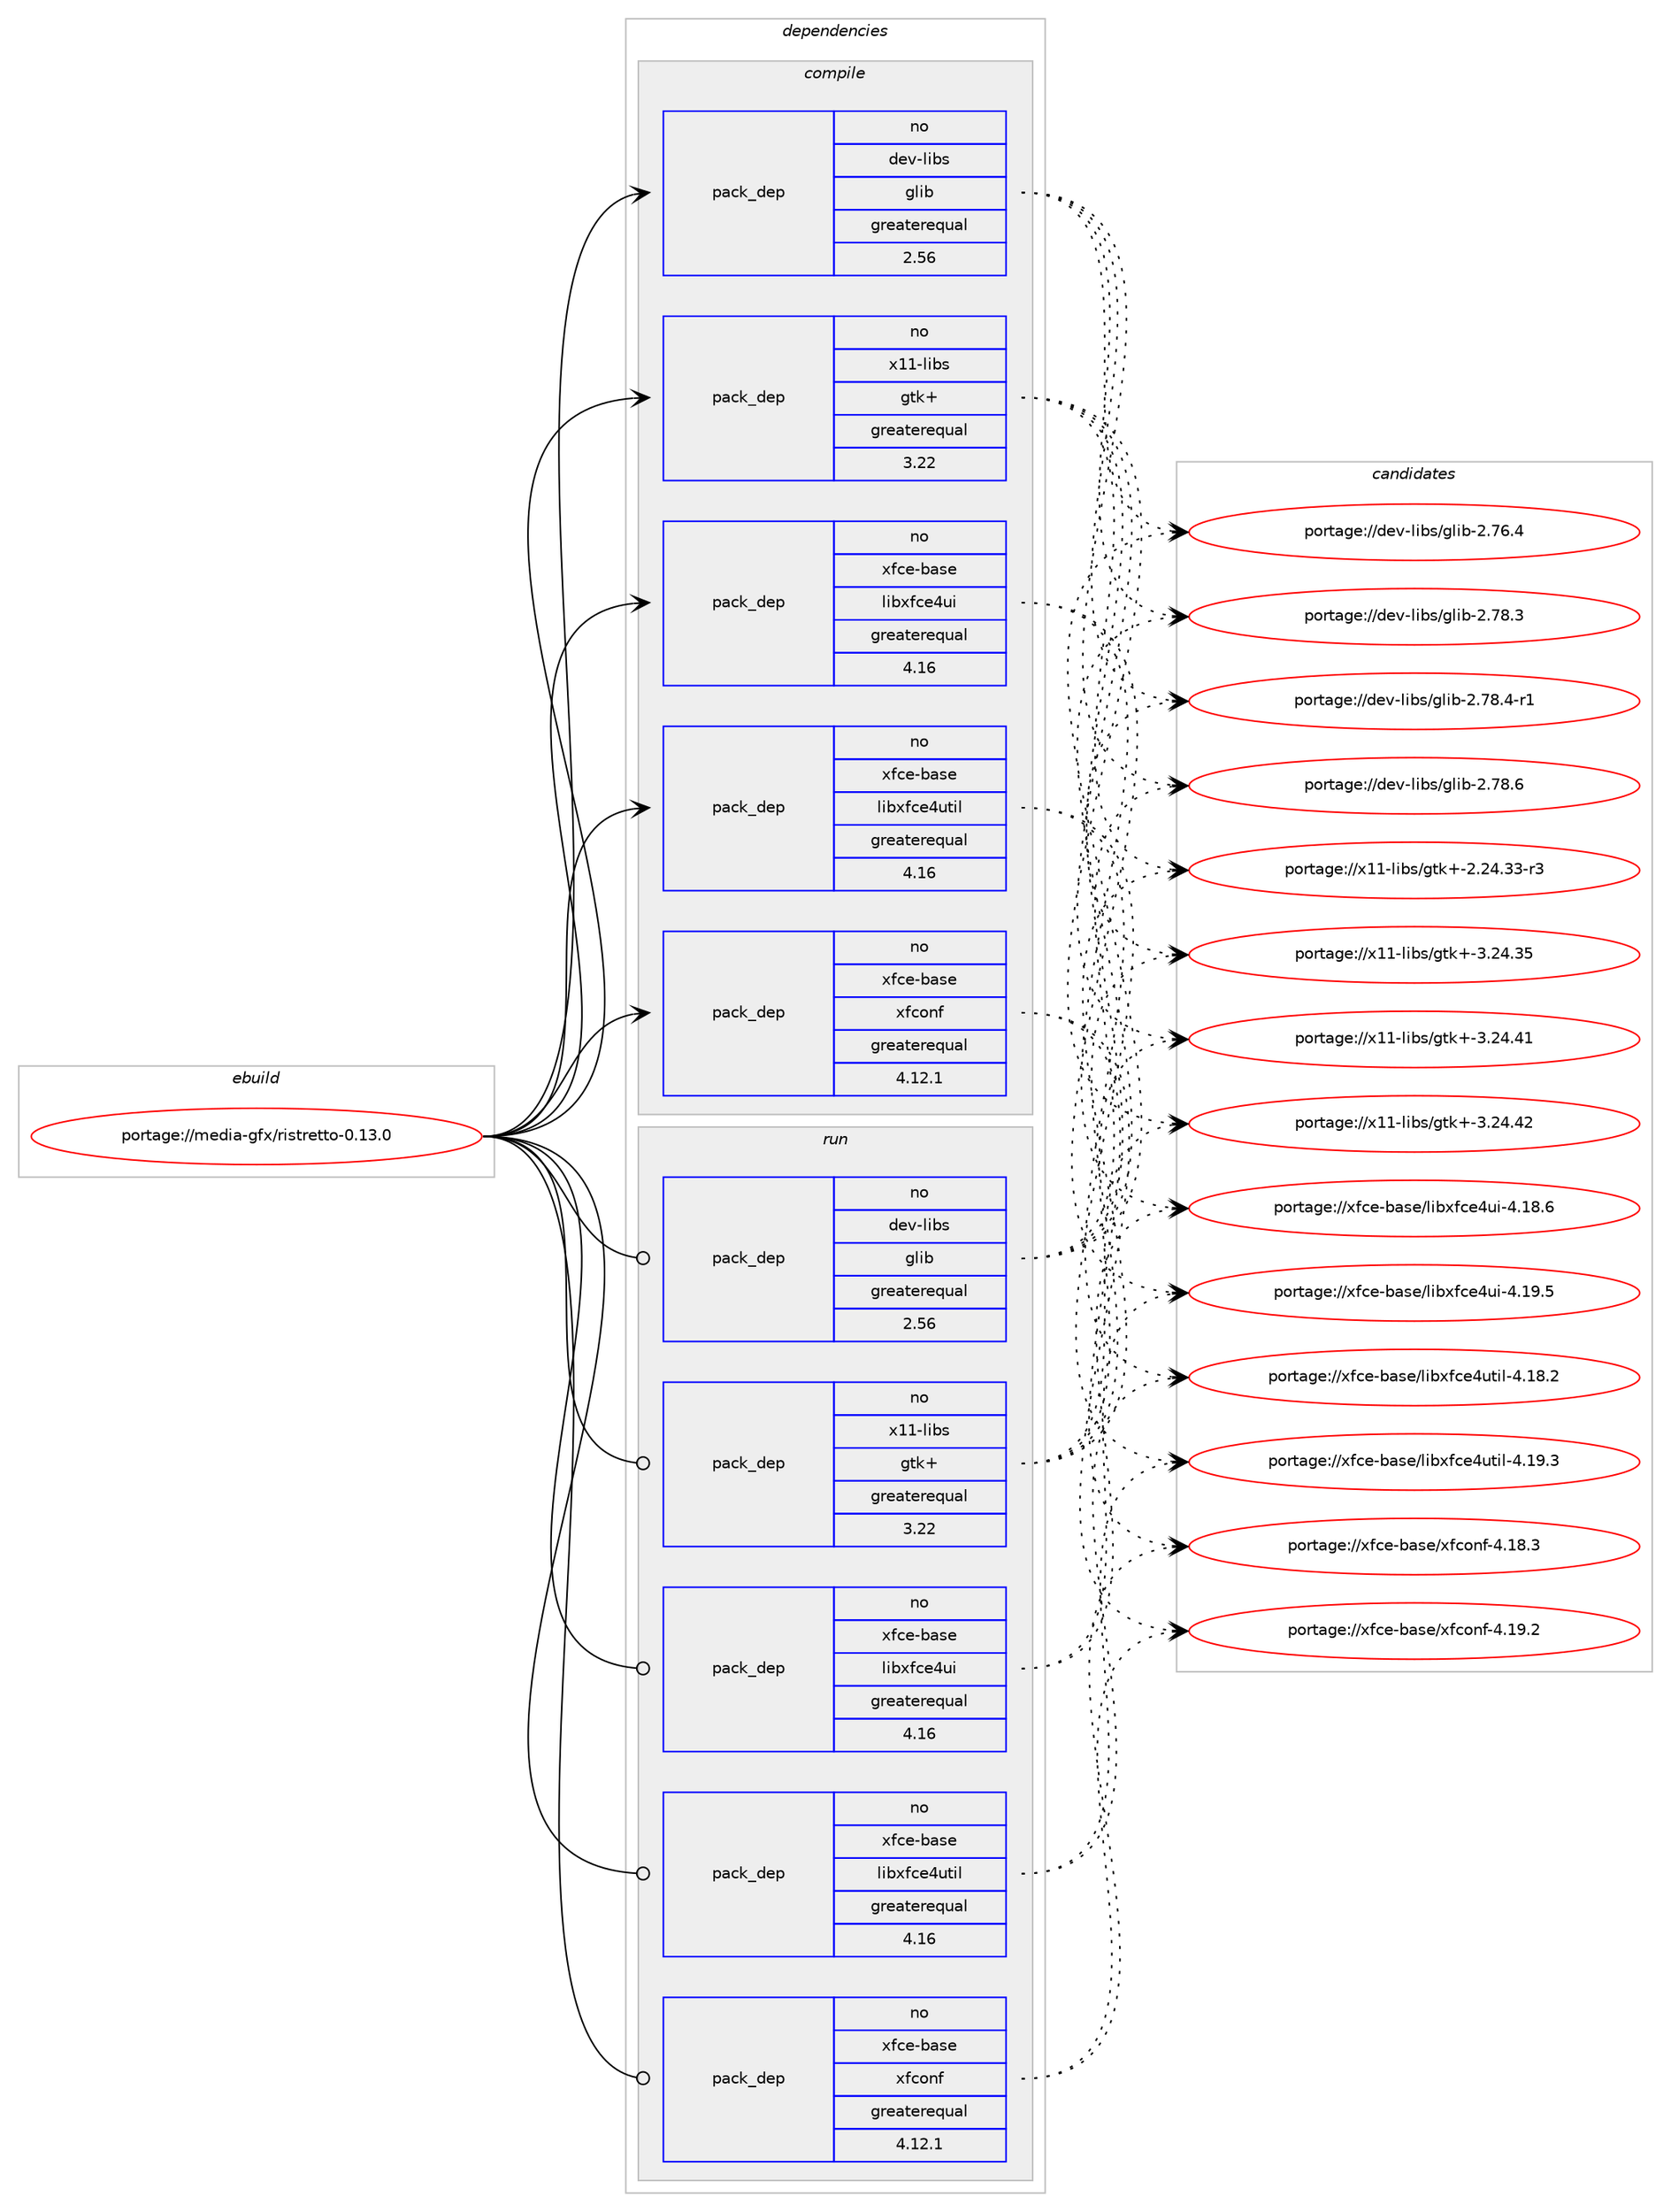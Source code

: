 digraph prolog {

# *************
# Graph options
# *************

newrank=true;
concentrate=true;
compound=true;
graph [rankdir=LR,fontname=Helvetica,fontsize=10,ranksep=1.5];#, ranksep=2.5, nodesep=0.2];
edge  [arrowhead=vee];
node  [fontname=Helvetica,fontsize=10];

# **********
# The ebuild
# **********

subgraph cluster_leftcol {
color=gray;
rank=same;
label=<<i>ebuild</i>>;
id [label="portage://media-gfx/ristretto-0.13.0", color=red, width=4, href="../media-gfx/ristretto-0.13.0.svg"];
}

# ****************
# The dependencies
# ****************

subgraph cluster_midcol {
color=gray;
label=<<i>dependencies</i>>;
subgraph cluster_compile {
fillcolor="#eeeeee";
style=filled;
label=<<i>compile</i>>;
subgraph pack78363 {
dependency153016 [label=<<TABLE BORDER="0" CELLBORDER="1" CELLSPACING="0" CELLPADDING="4" WIDTH="220"><TR><TD ROWSPAN="6" CELLPADDING="30">pack_dep</TD></TR><TR><TD WIDTH="110">no</TD></TR><TR><TD>dev-libs</TD></TR><TR><TD>glib</TD></TR><TR><TD>greaterequal</TD></TR><TR><TD>2.56</TD></TR></TABLE>>, shape=none, color=blue];
}
id:e -> dependency153016:w [weight=20,style="solid",arrowhead="vee"];
# *** BEGIN UNKNOWN DEPENDENCY TYPE (TODO) ***
# id -> package_dependency(portage://media-gfx/ristretto-0.13.0,install,no,media-libs,libexif,none,[,,],[slot(0),equal],[])
# *** END UNKNOWN DEPENDENCY TYPE (TODO) ***

# *** BEGIN UNKNOWN DEPENDENCY TYPE (TODO) ***
# id -> package_dependency(portage://media-gfx/ristretto-0.13.0,install,no,sys-apps,file,none,[,,],[],[])
# *** END UNKNOWN DEPENDENCY TYPE (TODO) ***

# *** BEGIN UNKNOWN DEPENDENCY TYPE (TODO) ***
# id -> package_dependency(portage://media-gfx/ristretto-0.13.0,install,no,x11-libs,cairo,none,[,,],[slot(0)],[])
# *** END UNKNOWN DEPENDENCY TYPE (TODO) ***

subgraph pack78364 {
dependency153017 [label=<<TABLE BORDER="0" CELLBORDER="1" CELLSPACING="0" CELLPADDING="4" WIDTH="220"><TR><TD ROWSPAN="6" CELLPADDING="30">pack_dep</TD></TR><TR><TD WIDTH="110">no</TD></TR><TR><TD>x11-libs</TD></TR><TR><TD>gtk+</TD></TR><TR><TD>greaterequal</TD></TR><TR><TD>3.22</TD></TR></TABLE>>, shape=none, color=blue];
}
id:e -> dependency153017:w [weight=20,style="solid",arrowhead="vee"];
# *** BEGIN UNKNOWN DEPENDENCY TYPE (TODO) ***
# id -> package_dependency(portage://media-gfx/ristretto-0.13.0,install,no,x11-libs,libX11,none,[,,],[slot(0),equal],[])
# *** END UNKNOWN DEPENDENCY TYPE (TODO) ***

subgraph pack78365 {
dependency153018 [label=<<TABLE BORDER="0" CELLBORDER="1" CELLSPACING="0" CELLPADDING="4" WIDTH="220"><TR><TD ROWSPAN="6" CELLPADDING="30">pack_dep</TD></TR><TR><TD WIDTH="110">no</TD></TR><TR><TD>xfce-base</TD></TR><TR><TD>libxfce4ui</TD></TR><TR><TD>greaterequal</TD></TR><TR><TD>4.16</TD></TR></TABLE>>, shape=none, color=blue];
}
id:e -> dependency153018:w [weight=20,style="solid",arrowhead="vee"];
subgraph pack78366 {
dependency153019 [label=<<TABLE BORDER="0" CELLBORDER="1" CELLSPACING="0" CELLPADDING="4" WIDTH="220"><TR><TD ROWSPAN="6" CELLPADDING="30">pack_dep</TD></TR><TR><TD WIDTH="110">no</TD></TR><TR><TD>xfce-base</TD></TR><TR><TD>libxfce4util</TD></TR><TR><TD>greaterequal</TD></TR><TR><TD>4.16</TD></TR></TABLE>>, shape=none, color=blue];
}
id:e -> dependency153019:w [weight=20,style="solid",arrowhead="vee"];
subgraph pack78367 {
dependency153020 [label=<<TABLE BORDER="0" CELLBORDER="1" CELLSPACING="0" CELLPADDING="4" WIDTH="220"><TR><TD ROWSPAN="6" CELLPADDING="30">pack_dep</TD></TR><TR><TD WIDTH="110">no</TD></TR><TR><TD>xfce-base</TD></TR><TR><TD>xfconf</TD></TR><TR><TD>greaterequal</TD></TR><TR><TD>4.12.1</TD></TR></TABLE>>, shape=none, color=blue];
}
id:e -> dependency153020:w [weight=20,style="solid",arrowhead="vee"];
}
subgraph cluster_compileandrun {
fillcolor="#eeeeee";
style=filled;
label=<<i>compile and run</i>>;
}
subgraph cluster_run {
fillcolor="#eeeeee";
style=filled;
label=<<i>run</i>>;
subgraph pack78368 {
dependency153021 [label=<<TABLE BORDER="0" CELLBORDER="1" CELLSPACING="0" CELLPADDING="4" WIDTH="220"><TR><TD ROWSPAN="6" CELLPADDING="30">pack_dep</TD></TR><TR><TD WIDTH="110">no</TD></TR><TR><TD>dev-libs</TD></TR><TR><TD>glib</TD></TR><TR><TD>greaterequal</TD></TR><TR><TD>2.56</TD></TR></TABLE>>, shape=none, color=blue];
}
id:e -> dependency153021:w [weight=20,style="solid",arrowhead="odot"];
# *** BEGIN UNKNOWN DEPENDENCY TYPE (TODO) ***
# id -> package_dependency(portage://media-gfx/ristretto-0.13.0,run,no,media-libs,libexif,none,[,,],[slot(0),equal],[])
# *** END UNKNOWN DEPENDENCY TYPE (TODO) ***

# *** BEGIN UNKNOWN DEPENDENCY TYPE (TODO) ***
# id -> package_dependency(portage://media-gfx/ristretto-0.13.0,run,no,sys-apps,file,none,[,,],[],[])
# *** END UNKNOWN DEPENDENCY TYPE (TODO) ***

# *** BEGIN UNKNOWN DEPENDENCY TYPE (TODO) ***
# id -> package_dependency(portage://media-gfx/ristretto-0.13.0,run,no,x11-libs,cairo,none,[,,],[slot(0)],[])
# *** END UNKNOWN DEPENDENCY TYPE (TODO) ***

subgraph pack78369 {
dependency153022 [label=<<TABLE BORDER="0" CELLBORDER="1" CELLSPACING="0" CELLPADDING="4" WIDTH="220"><TR><TD ROWSPAN="6" CELLPADDING="30">pack_dep</TD></TR><TR><TD WIDTH="110">no</TD></TR><TR><TD>x11-libs</TD></TR><TR><TD>gtk+</TD></TR><TR><TD>greaterequal</TD></TR><TR><TD>3.22</TD></TR></TABLE>>, shape=none, color=blue];
}
id:e -> dependency153022:w [weight=20,style="solid",arrowhead="odot"];
# *** BEGIN UNKNOWN DEPENDENCY TYPE (TODO) ***
# id -> package_dependency(portage://media-gfx/ristretto-0.13.0,run,no,x11-libs,libX11,none,[,,],[slot(0),equal],[])
# *** END UNKNOWN DEPENDENCY TYPE (TODO) ***

subgraph pack78370 {
dependency153023 [label=<<TABLE BORDER="0" CELLBORDER="1" CELLSPACING="0" CELLPADDING="4" WIDTH="220"><TR><TD ROWSPAN="6" CELLPADDING="30">pack_dep</TD></TR><TR><TD WIDTH="110">no</TD></TR><TR><TD>xfce-base</TD></TR><TR><TD>libxfce4ui</TD></TR><TR><TD>greaterequal</TD></TR><TR><TD>4.16</TD></TR></TABLE>>, shape=none, color=blue];
}
id:e -> dependency153023:w [weight=20,style="solid",arrowhead="odot"];
subgraph pack78371 {
dependency153024 [label=<<TABLE BORDER="0" CELLBORDER="1" CELLSPACING="0" CELLPADDING="4" WIDTH="220"><TR><TD ROWSPAN="6" CELLPADDING="30">pack_dep</TD></TR><TR><TD WIDTH="110">no</TD></TR><TR><TD>xfce-base</TD></TR><TR><TD>libxfce4util</TD></TR><TR><TD>greaterequal</TD></TR><TR><TD>4.16</TD></TR></TABLE>>, shape=none, color=blue];
}
id:e -> dependency153024:w [weight=20,style="solid",arrowhead="odot"];
subgraph pack78372 {
dependency153025 [label=<<TABLE BORDER="0" CELLBORDER="1" CELLSPACING="0" CELLPADDING="4" WIDTH="220"><TR><TD ROWSPAN="6" CELLPADDING="30">pack_dep</TD></TR><TR><TD WIDTH="110">no</TD></TR><TR><TD>xfce-base</TD></TR><TR><TD>xfconf</TD></TR><TR><TD>greaterequal</TD></TR><TR><TD>4.12.1</TD></TR></TABLE>>, shape=none, color=blue];
}
id:e -> dependency153025:w [weight=20,style="solid",arrowhead="odot"];
}
}

# **************
# The candidates
# **************

subgraph cluster_choices {
rank=same;
color=gray;
label=<<i>candidates</i>>;

subgraph choice78363 {
color=black;
nodesep=1;
choice1001011184510810598115471031081059845504655544652 [label="portage://dev-libs/glib-2.76.4", color=red, width=4,href="../dev-libs/glib-2.76.4.svg"];
choice1001011184510810598115471031081059845504655564651 [label="portage://dev-libs/glib-2.78.3", color=red, width=4,href="../dev-libs/glib-2.78.3.svg"];
choice10010111845108105981154710310810598455046555646524511449 [label="portage://dev-libs/glib-2.78.4-r1", color=red, width=4,href="../dev-libs/glib-2.78.4-r1.svg"];
choice1001011184510810598115471031081059845504655564654 [label="portage://dev-libs/glib-2.78.6", color=red, width=4,href="../dev-libs/glib-2.78.6.svg"];
dependency153016:e -> choice1001011184510810598115471031081059845504655544652:w [style=dotted,weight="100"];
dependency153016:e -> choice1001011184510810598115471031081059845504655564651:w [style=dotted,weight="100"];
dependency153016:e -> choice10010111845108105981154710310810598455046555646524511449:w [style=dotted,weight="100"];
dependency153016:e -> choice1001011184510810598115471031081059845504655564654:w [style=dotted,weight="100"];
}
subgraph choice78364 {
color=black;
nodesep=1;
choice12049494510810598115471031161074345504650524651514511451 [label="portage://x11-libs/gtk+-2.24.33-r3", color=red, width=4,href="../x11-libs/gtk+-2.24.33-r3.svg"];
choice1204949451081059811547103116107434551465052465153 [label="portage://x11-libs/gtk+-3.24.35", color=red, width=4,href="../x11-libs/gtk+-3.24.35.svg"];
choice1204949451081059811547103116107434551465052465249 [label="portage://x11-libs/gtk+-3.24.41", color=red, width=4,href="../x11-libs/gtk+-3.24.41.svg"];
choice1204949451081059811547103116107434551465052465250 [label="portage://x11-libs/gtk+-3.24.42", color=red, width=4,href="../x11-libs/gtk+-3.24.42.svg"];
dependency153017:e -> choice12049494510810598115471031161074345504650524651514511451:w [style=dotted,weight="100"];
dependency153017:e -> choice1204949451081059811547103116107434551465052465153:w [style=dotted,weight="100"];
dependency153017:e -> choice1204949451081059811547103116107434551465052465249:w [style=dotted,weight="100"];
dependency153017:e -> choice1204949451081059811547103116107434551465052465250:w [style=dotted,weight="100"];
}
subgraph choice78365 {
color=black;
nodesep=1;
choice120102991014598971151014710810598120102991015211710545524649564654 [label="portage://xfce-base/libxfce4ui-4.18.6", color=red, width=4,href="../xfce-base/libxfce4ui-4.18.6.svg"];
choice120102991014598971151014710810598120102991015211710545524649574653 [label="portage://xfce-base/libxfce4ui-4.19.5", color=red, width=4,href="../xfce-base/libxfce4ui-4.19.5.svg"];
dependency153018:e -> choice120102991014598971151014710810598120102991015211710545524649564654:w [style=dotted,weight="100"];
dependency153018:e -> choice120102991014598971151014710810598120102991015211710545524649574653:w [style=dotted,weight="100"];
}
subgraph choice78366 {
color=black;
nodesep=1;
choice120102991014598971151014710810598120102991015211711610510845524649564650 [label="portage://xfce-base/libxfce4util-4.18.2", color=red, width=4,href="../xfce-base/libxfce4util-4.18.2.svg"];
choice120102991014598971151014710810598120102991015211711610510845524649574651 [label="portage://xfce-base/libxfce4util-4.19.3", color=red, width=4,href="../xfce-base/libxfce4util-4.19.3.svg"];
dependency153019:e -> choice120102991014598971151014710810598120102991015211711610510845524649564650:w [style=dotted,weight="100"];
dependency153019:e -> choice120102991014598971151014710810598120102991015211711610510845524649574651:w [style=dotted,weight="100"];
}
subgraph choice78367 {
color=black;
nodesep=1;
choice12010299101459897115101471201029911111010245524649564651 [label="portage://xfce-base/xfconf-4.18.3", color=red, width=4,href="../xfce-base/xfconf-4.18.3.svg"];
choice12010299101459897115101471201029911111010245524649574650 [label="portage://xfce-base/xfconf-4.19.2", color=red, width=4,href="../xfce-base/xfconf-4.19.2.svg"];
dependency153020:e -> choice12010299101459897115101471201029911111010245524649564651:w [style=dotted,weight="100"];
dependency153020:e -> choice12010299101459897115101471201029911111010245524649574650:w [style=dotted,weight="100"];
}
subgraph choice78368 {
color=black;
nodesep=1;
choice1001011184510810598115471031081059845504655544652 [label="portage://dev-libs/glib-2.76.4", color=red, width=4,href="../dev-libs/glib-2.76.4.svg"];
choice1001011184510810598115471031081059845504655564651 [label="portage://dev-libs/glib-2.78.3", color=red, width=4,href="../dev-libs/glib-2.78.3.svg"];
choice10010111845108105981154710310810598455046555646524511449 [label="portage://dev-libs/glib-2.78.4-r1", color=red, width=4,href="../dev-libs/glib-2.78.4-r1.svg"];
choice1001011184510810598115471031081059845504655564654 [label="portage://dev-libs/glib-2.78.6", color=red, width=4,href="../dev-libs/glib-2.78.6.svg"];
dependency153021:e -> choice1001011184510810598115471031081059845504655544652:w [style=dotted,weight="100"];
dependency153021:e -> choice1001011184510810598115471031081059845504655564651:w [style=dotted,weight="100"];
dependency153021:e -> choice10010111845108105981154710310810598455046555646524511449:w [style=dotted,weight="100"];
dependency153021:e -> choice1001011184510810598115471031081059845504655564654:w [style=dotted,weight="100"];
}
subgraph choice78369 {
color=black;
nodesep=1;
choice12049494510810598115471031161074345504650524651514511451 [label="portage://x11-libs/gtk+-2.24.33-r3", color=red, width=4,href="../x11-libs/gtk+-2.24.33-r3.svg"];
choice1204949451081059811547103116107434551465052465153 [label="portage://x11-libs/gtk+-3.24.35", color=red, width=4,href="../x11-libs/gtk+-3.24.35.svg"];
choice1204949451081059811547103116107434551465052465249 [label="portage://x11-libs/gtk+-3.24.41", color=red, width=4,href="../x11-libs/gtk+-3.24.41.svg"];
choice1204949451081059811547103116107434551465052465250 [label="portage://x11-libs/gtk+-3.24.42", color=red, width=4,href="../x11-libs/gtk+-3.24.42.svg"];
dependency153022:e -> choice12049494510810598115471031161074345504650524651514511451:w [style=dotted,weight="100"];
dependency153022:e -> choice1204949451081059811547103116107434551465052465153:w [style=dotted,weight="100"];
dependency153022:e -> choice1204949451081059811547103116107434551465052465249:w [style=dotted,weight="100"];
dependency153022:e -> choice1204949451081059811547103116107434551465052465250:w [style=dotted,weight="100"];
}
subgraph choice78370 {
color=black;
nodesep=1;
choice120102991014598971151014710810598120102991015211710545524649564654 [label="portage://xfce-base/libxfce4ui-4.18.6", color=red, width=4,href="../xfce-base/libxfce4ui-4.18.6.svg"];
choice120102991014598971151014710810598120102991015211710545524649574653 [label="portage://xfce-base/libxfce4ui-4.19.5", color=red, width=4,href="../xfce-base/libxfce4ui-4.19.5.svg"];
dependency153023:e -> choice120102991014598971151014710810598120102991015211710545524649564654:w [style=dotted,weight="100"];
dependency153023:e -> choice120102991014598971151014710810598120102991015211710545524649574653:w [style=dotted,weight="100"];
}
subgraph choice78371 {
color=black;
nodesep=1;
choice120102991014598971151014710810598120102991015211711610510845524649564650 [label="portage://xfce-base/libxfce4util-4.18.2", color=red, width=4,href="../xfce-base/libxfce4util-4.18.2.svg"];
choice120102991014598971151014710810598120102991015211711610510845524649574651 [label="portage://xfce-base/libxfce4util-4.19.3", color=red, width=4,href="../xfce-base/libxfce4util-4.19.3.svg"];
dependency153024:e -> choice120102991014598971151014710810598120102991015211711610510845524649564650:w [style=dotted,weight="100"];
dependency153024:e -> choice120102991014598971151014710810598120102991015211711610510845524649574651:w [style=dotted,weight="100"];
}
subgraph choice78372 {
color=black;
nodesep=1;
choice12010299101459897115101471201029911111010245524649564651 [label="portage://xfce-base/xfconf-4.18.3", color=red, width=4,href="../xfce-base/xfconf-4.18.3.svg"];
choice12010299101459897115101471201029911111010245524649574650 [label="portage://xfce-base/xfconf-4.19.2", color=red, width=4,href="../xfce-base/xfconf-4.19.2.svg"];
dependency153025:e -> choice12010299101459897115101471201029911111010245524649564651:w [style=dotted,weight="100"];
dependency153025:e -> choice12010299101459897115101471201029911111010245524649574650:w [style=dotted,weight="100"];
}
}

}
